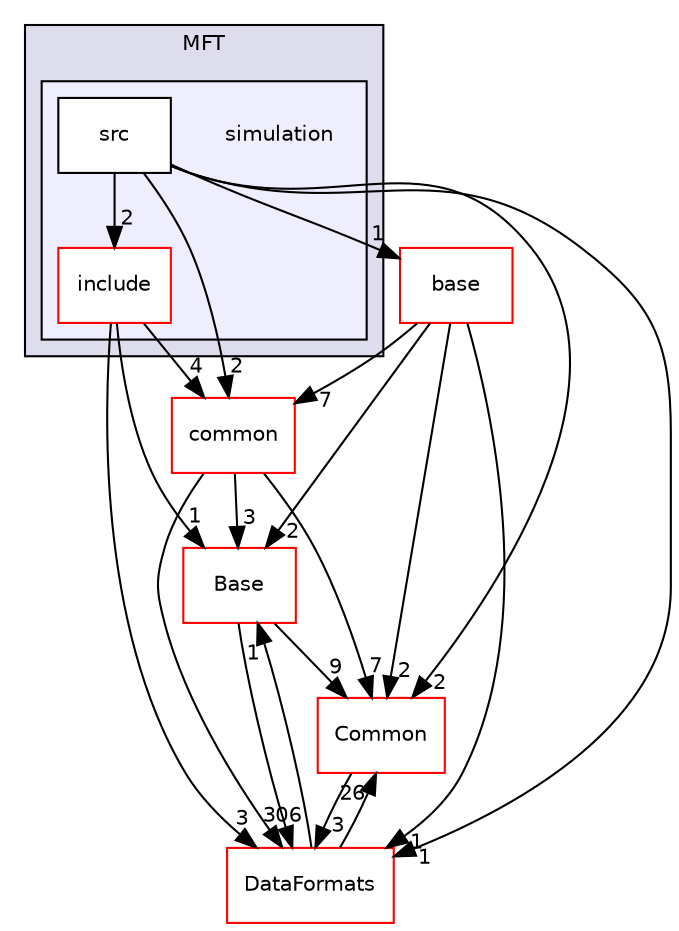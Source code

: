 digraph "/home/travis/build/AliceO2Group/AliceO2/Detectors/ITSMFT/MFT/simulation" {
  bgcolor=transparent;
  compound=true
  node [ fontsize="10", fontname="Helvetica"];
  edge [ labelfontsize="10", labelfontname="Helvetica"];
  subgraph clusterdir_f39d1cd569ca2d16022b762a0e4a53c8 {
    graph [ bgcolor="#ddddee", pencolor="black", label="MFT" fontname="Helvetica", fontsize="10", URL="dir_f39d1cd569ca2d16022b762a0e4a53c8.html"]
  subgraph clusterdir_a336bf94aab96007822cb34c9e2cb8a5 {
    graph [ bgcolor="#eeeeff", pencolor="black", label="" URL="dir_a336bf94aab96007822cb34c9e2cb8a5.html"];
    dir_a336bf94aab96007822cb34c9e2cb8a5 [shape=plaintext label="simulation"];
    dir_4ea160d701b771c477e65d0fdf48e88e [shape=box label="include" color="red" fillcolor="white" style="filled" URL="dir_4ea160d701b771c477e65d0fdf48e88e.html"];
    dir_a2acb30c8e273b0bd9a81b3e5dc220f6 [shape=box label="src" color="black" fillcolor="white" style="filled" URL="dir_a2acb30c8e273b0bd9a81b3e5dc220f6.html"];
  }
  }
  dir_4ab6b4cc6a7edbff49100e9123df213f [shape=box label="Common" color="red" URL="dir_4ab6b4cc6a7edbff49100e9123df213f.html"];
  dir_37c90836491b695b472bf98d1be8336b [shape=box label="Base" color="red" URL="dir_37c90836491b695b472bf98d1be8336b.html"];
  dir_85bf31a2e8d306e7598ffcb73f8df6bf [shape=box label="common" color="red" URL="dir_85bf31a2e8d306e7598ffcb73f8df6bf.html"];
  dir_7e732ae97f4f941436b6909b27d4da36 [shape=box label="base" color="red" URL="dir_7e732ae97f4f941436b6909b27d4da36.html"];
  dir_2171f7ec022c5423887b07c69b2f5b48 [shape=box label="DataFormats" color="red" URL="dir_2171f7ec022c5423887b07c69b2f5b48.html"];
  dir_4ea160d701b771c477e65d0fdf48e88e->dir_37c90836491b695b472bf98d1be8336b [headlabel="1", labeldistance=1.5 headhref="dir_000178_000160.html"];
  dir_4ea160d701b771c477e65d0fdf48e88e->dir_85bf31a2e8d306e7598ffcb73f8df6bf [headlabel="4", labeldistance=1.5 headhref="dir_000178_000224.html"];
  dir_4ea160d701b771c477e65d0fdf48e88e->dir_2171f7ec022c5423887b07c69b2f5b48 [headlabel="3", labeldistance=1.5 headhref="dir_000178_000055.html"];
  dir_4ab6b4cc6a7edbff49100e9123df213f->dir_2171f7ec022c5423887b07c69b2f5b48 [headlabel="3", labeldistance=1.5 headhref="dir_000016_000055.html"];
  dir_37c90836491b695b472bf98d1be8336b->dir_4ab6b4cc6a7edbff49100e9123df213f [headlabel="9", labeldistance=1.5 headhref="dir_000160_000016.html"];
  dir_37c90836491b695b472bf98d1be8336b->dir_2171f7ec022c5423887b07c69b2f5b48 [headlabel="6", labeldistance=1.5 headhref="dir_000160_000055.html"];
  dir_85bf31a2e8d306e7598ffcb73f8df6bf->dir_4ab6b4cc6a7edbff49100e9123df213f [headlabel="7", labeldistance=1.5 headhref="dir_000224_000016.html"];
  dir_85bf31a2e8d306e7598ffcb73f8df6bf->dir_37c90836491b695b472bf98d1be8336b [headlabel="3", labeldistance=1.5 headhref="dir_000224_000160.html"];
  dir_85bf31a2e8d306e7598ffcb73f8df6bf->dir_2171f7ec022c5423887b07c69b2f5b48 [headlabel="30", labeldistance=1.5 headhref="dir_000224_000055.html"];
  dir_7e732ae97f4f941436b6909b27d4da36->dir_4ab6b4cc6a7edbff49100e9123df213f [headlabel="2", labeldistance=1.5 headhref="dir_000123_000016.html"];
  dir_7e732ae97f4f941436b6909b27d4da36->dir_37c90836491b695b472bf98d1be8336b [headlabel="2", labeldistance=1.5 headhref="dir_000123_000160.html"];
  dir_7e732ae97f4f941436b6909b27d4da36->dir_85bf31a2e8d306e7598ffcb73f8df6bf [headlabel="7", labeldistance=1.5 headhref="dir_000123_000224.html"];
  dir_7e732ae97f4f941436b6909b27d4da36->dir_2171f7ec022c5423887b07c69b2f5b48 [headlabel="1", labeldistance=1.5 headhref="dir_000123_000055.html"];
  dir_a2acb30c8e273b0bd9a81b3e5dc220f6->dir_4ea160d701b771c477e65d0fdf48e88e [headlabel="2", labeldistance=1.5 headhref="dir_000210_000178.html"];
  dir_a2acb30c8e273b0bd9a81b3e5dc220f6->dir_4ab6b4cc6a7edbff49100e9123df213f [headlabel="2", labeldistance=1.5 headhref="dir_000210_000016.html"];
  dir_a2acb30c8e273b0bd9a81b3e5dc220f6->dir_85bf31a2e8d306e7598ffcb73f8df6bf [headlabel="2", labeldistance=1.5 headhref="dir_000210_000224.html"];
  dir_a2acb30c8e273b0bd9a81b3e5dc220f6->dir_7e732ae97f4f941436b6909b27d4da36 [headlabel="1", labeldistance=1.5 headhref="dir_000210_000123.html"];
  dir_a2acb30c8e273b0bd9a81b3e5dc220f6->dir_2171f7ec022c5423887b07c69b2f5b48 [headlabel="1", labeldistance=1.5 headhref="dir_000210_000055.html"];
  dir_2171f7ec022c5423887b07c69b2f5b48->dir_4ab6b4cc6a7edbff49100e9123df213f [headlabel="26", labeldistance=1.5 headhref="dir_000055_000016.html"];
  dir_2171f7ec022c5423887b07c69b2f5b48->dir_37c90836491b695b472bf98d1be8336b [headlabel="1", labeldistance=1.5 headhref="dir_000055_000160.html"];
}
